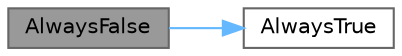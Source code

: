 digraph "AlwaysFalse"
{
 // LATEX_PDF_SIZE
  bgcolor="transparent";
  edge [fontname=Helvetica,fontsize=10,labelfontname=Helvetica,labelfontsize=10];
  node [fontname=Helvetica,fontsize=10,shape=box,height=0.2,width=0.4];
  rankdir="LR";
  Node1 [id="Node000001",label="AlwaysFalse",height=0.2,width=0.4,color="gray40", fillcolor="grey60", style="filled", fontcolor="black",tooltip=" "];
  Node1 -> Node2 [id="edge1_Node000001_Node000002",color="steelblue1",style="solid",tooltip=" "];
  Node2 [id="Node000002",label="AlwaysTrue",height=0.2,width=0.4,color="grey40", fillcolor="white", style="filled",URL="$namespacetesting_1_1internal.html#af72a7a7eee6997f4ed9e18d9620a7b87",tooltip=" "];
}
